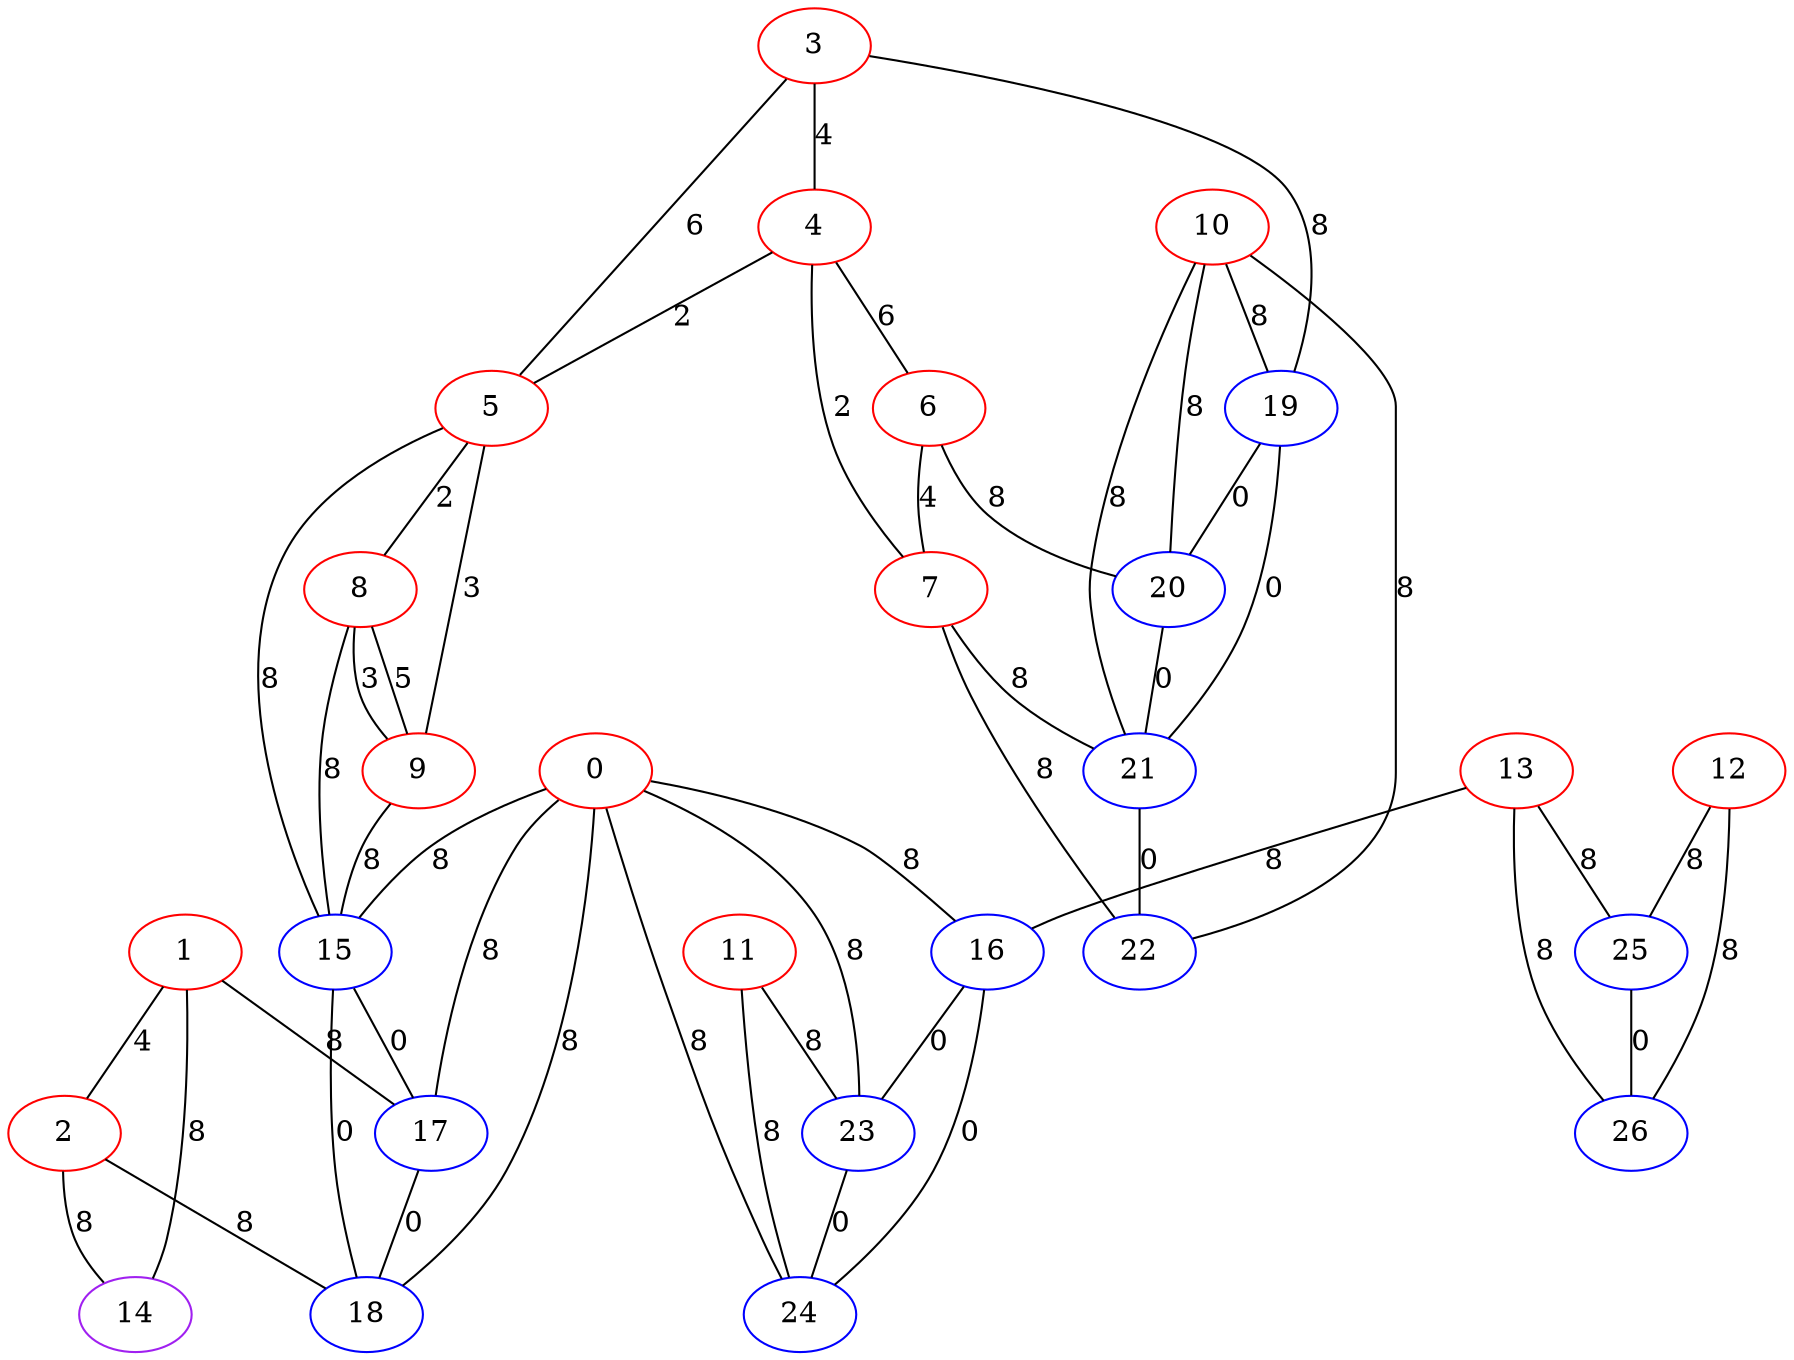 graph "" {
0 [color=red, weight=1];
1 [color=red, weight=1];
2 [color=red, weight=1];
3 [color=red, weight=1];
4 [color=red, weight=1];
5 [color=red, weight=1];
6 [color=red, weight=1];
7 [color=red, weight=1];
8 [color=red, weight=1];
9 [color=red, weight=1];
10 [color=red, weight=1];
11 [color=red, weight=1];
12 [color=red, weight=1];
13 [color=red, weight=1];
14 [color=purple, weight=4];
15 [color=blue, weight=3];
16 [color=blue, weight=3];
17 [color=blue, weight=3];
18 [color=blue, weight=3];
19 [color=blue, weight=3];
20 [color=blue, weight=3];
21 [color=blue, weight=3];
22 [color=blue, weight=3];
23 [color=blue, weight=3];
24 [color=blue, weight=3];
25 [color=blue, weight=3];
26 [color=blue, weight=3];
0 -- 15  [key=0, label=8];
0 -- 16  [key=0, label=8];
0 -- 17  [key=0, label=8];
0 -- 18  [key=0, label=8];
0 -- 23  [key=0, label=8];
0 -- 24  [key=0, label=8];
1 -- 17  [key=0, label=8];
1 -- 2  [key=0, label=4];
1 -- 14  [key=0, label=8];
2 -- 18  [key=0, label=8];
2 -- 14  [key=0, label=8];
3 -- 19  [key=0, label=8];
3 -- 4  [key=0, label=4];
3 -- 5  [key=0, label=6];
4 -- 5  [key=0, label=2];
4 -- 6  [key=0, label=6];
4 -- 7  [key=0, label=2];
5 -- 8  [key=0, label=2];
5 -- 9  [key=0, label=3];
5 -- 15  [key=0, label=8];
6 -- 20  [key=0, label=8];
6 -- 7  [key=0, label=4];
7 -- 22  [key=0, label=8];
7 -- 21  [key=0, label=8];
8 -- 9  [key=0, label=5];
8 -- 9  [key=1, label=3];
8 -- 15  [key=0, label=8];
9 -- 15  [key=0, label=8];
10 -- 19  [key=0, label=8];
10 -- 20  [key=0, label=8];
10 -- 21  [key=0, label=8];
10 -- 22  [key=0, label=8];
11 -- 24  [key=0, label=8];
11 -- 23  [key=0, label=8];
12 -- 25  [key=0, label=8];
12 -- 26  [key=0, label=8];
13 -- 16  [key=0, label=8];
13 -- 25  [key=0, label=8];
13 -- 26  [key=0, label=8];
15 -- 17  [key=0, label=0];
15 -- 18  [key=0, label=0];
16 -- 24  [key=0, label=0];
16 -- 23  [key=0, label=0];
17 -- 18  [key=0, label=0];
19 -- 20  [key=0, label=0];
19 -- 21  [key=0, label=0];
20 -- 21  [key=0, label=0];
21 -- 22  [key=0, label=0];
23 -- 24  [key=0, label=0];
25 -- 26  [key=0, label=0];
}
